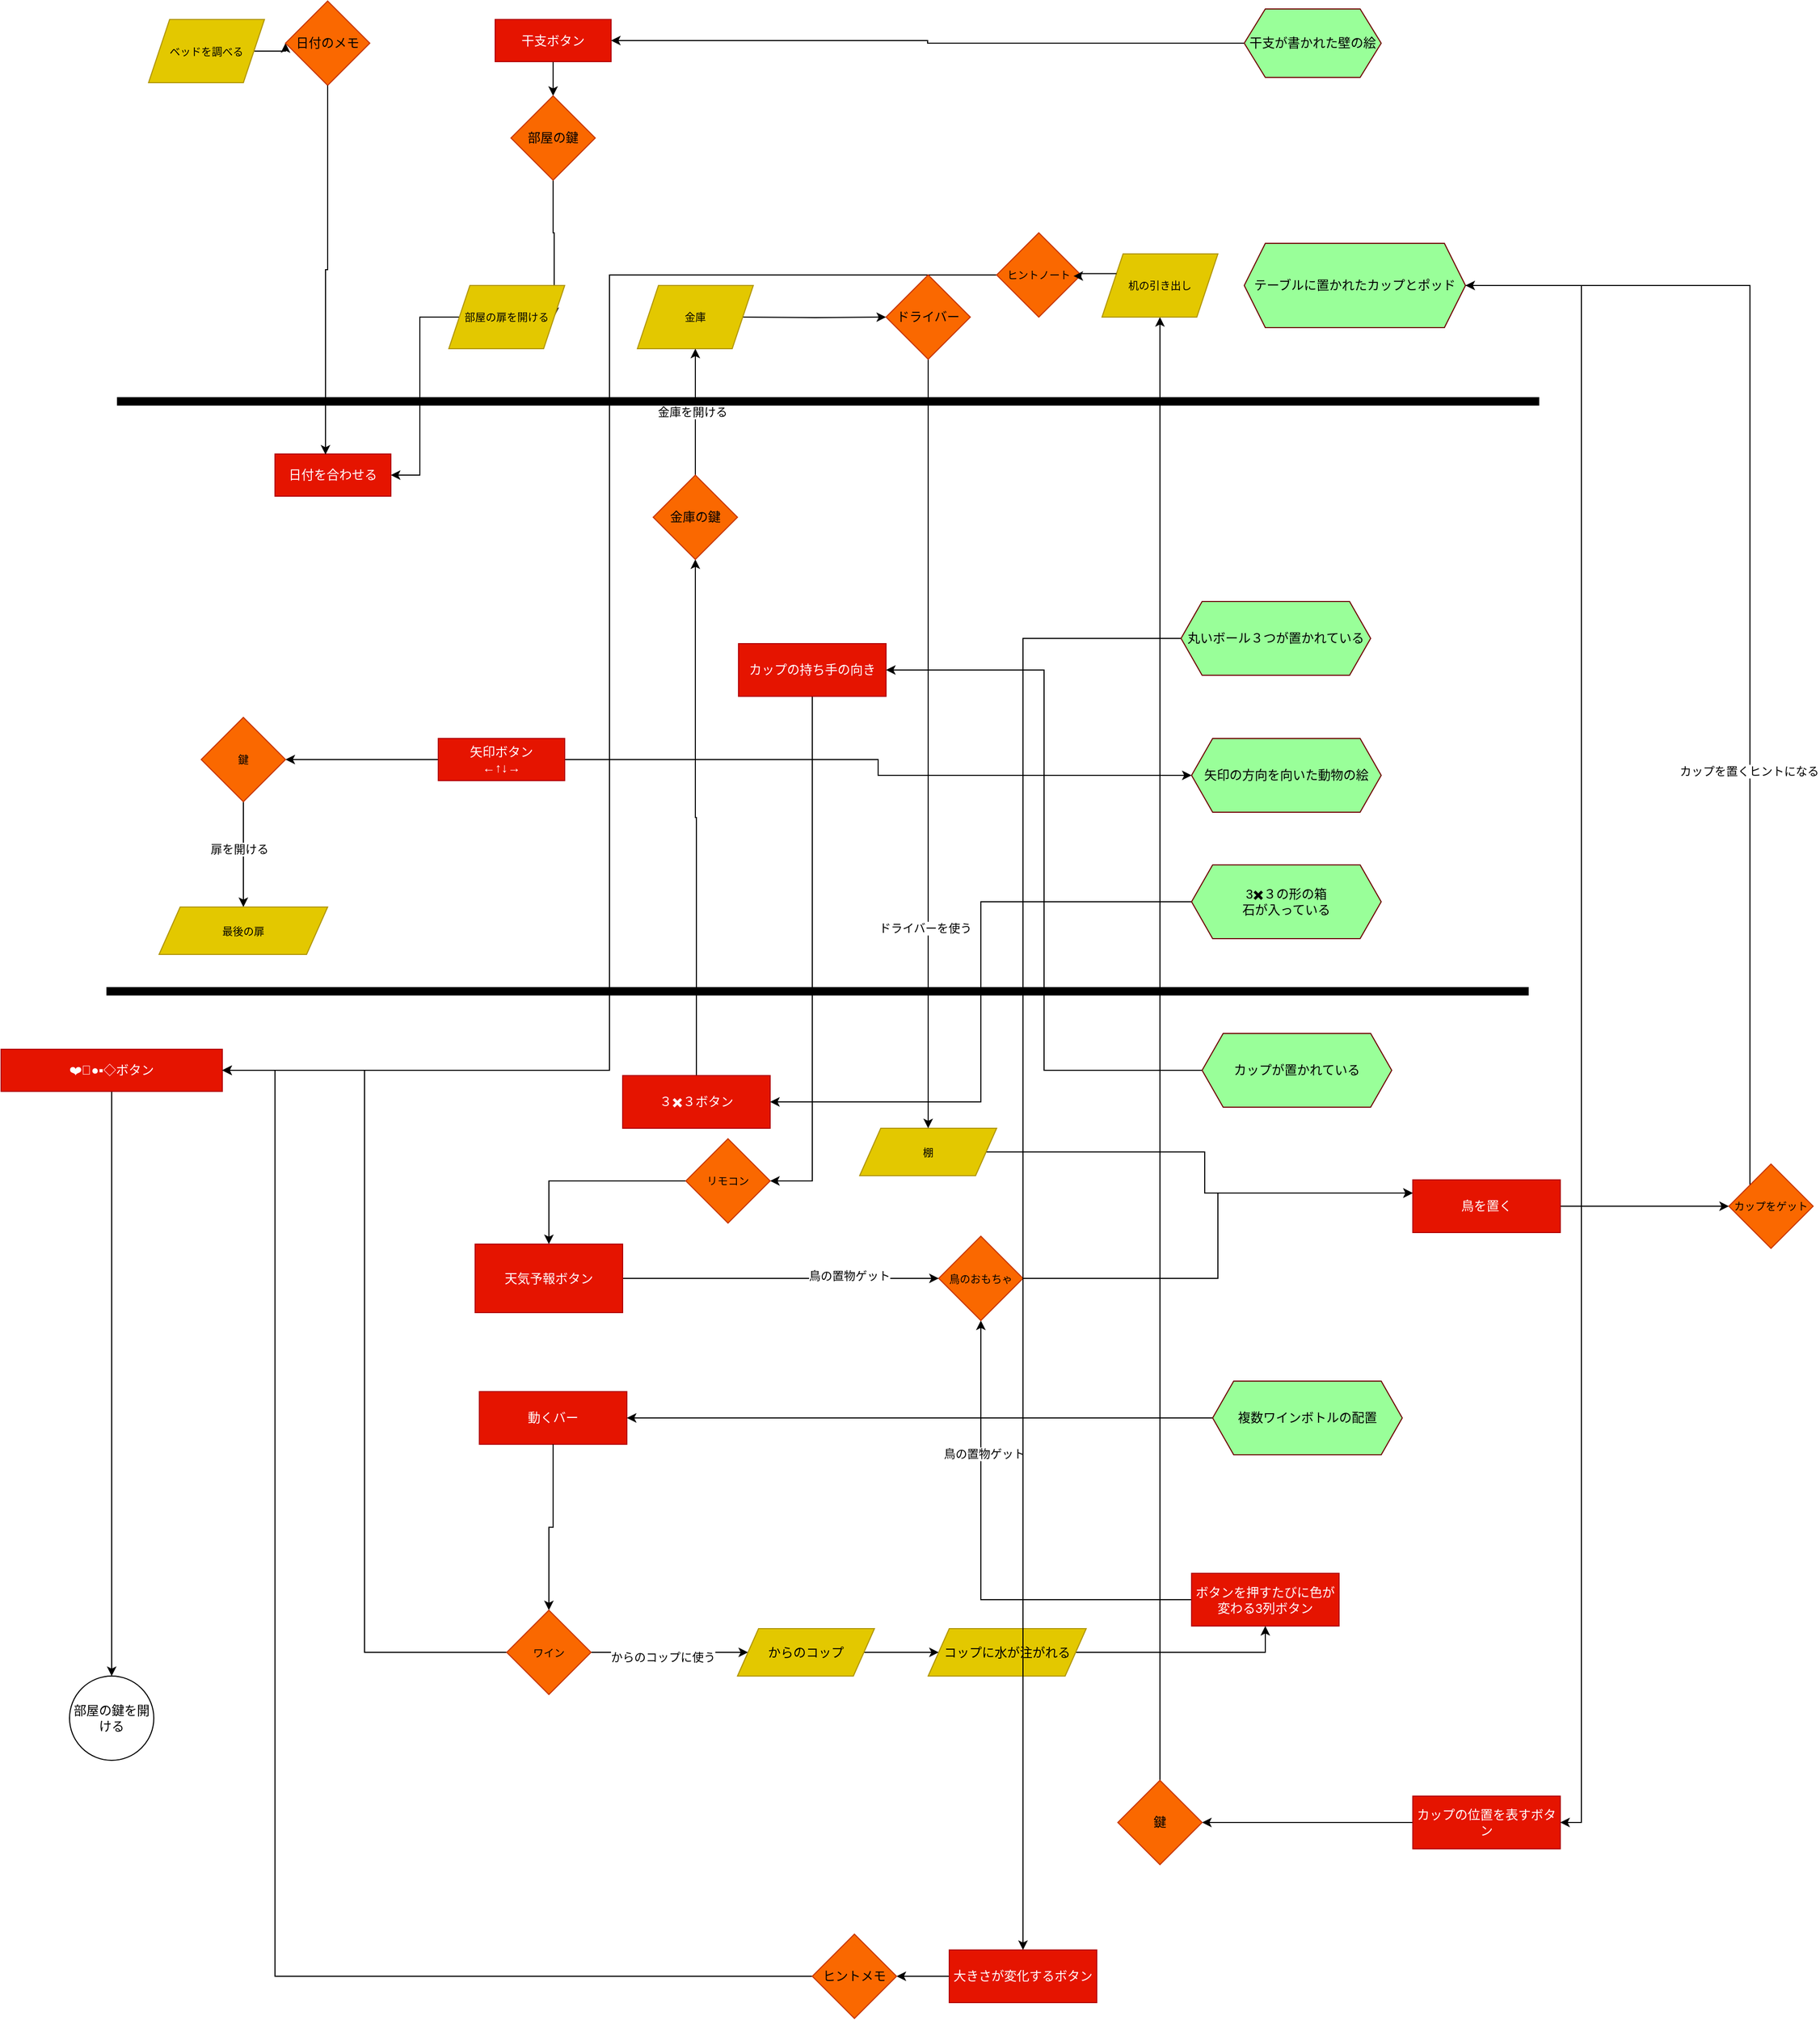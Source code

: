 <mxfile version="27.0.9" pages="2">
  <diagram name="フローチャート" id="RXGRm931TFEpD4JKADuY">
    <mxGraphModel dx="2864" dy="1227" grid="1" gridSize="10" guides="1" tooltips="1" connect="1" arrows="1" fold="1" page="1" pageScale="1" pageWidth="827" pageHeight="1169" math="0" shadow="0">
      <root>
        <mxCell id="0" />
        <mxCell id="1" parent="0" />
        <mxCell id="JhcOgVqaA8dTqpc5jkcz-119" style="edgeStyle=orthogonalEdgeStyle;rounded=0;orthogonalLoop=1;jettySize=auto;html=1;" parent="1" source="JhcOgVqaA8dTqpc5jkcz-3" target="JhcOgVqaA8dTqpc5jkcz-13" edge="1">
          <mxGeometry relative="1" as="geometry" />
        </mxCell>
        <mxCell id="JhcOgVqaA8dTqpc5jkcz-3" value="❤️🔼●▪️◇ボタン" style="rounded=0;whiteSpace=wrap;html=1;fillColor=#e51400;fontColor=#ffffff;strokeColor=#B20000;" parent="1" vertex="1">
          <mxGeometry x="-110" y="995" width="210" height="40" as="geometry" />
        </mxCell>
        <mxCell id="JhcOgVqaA8dTqpc5jkcz-70" style="edgeStyle=orthogonalEdgeStyle;rounded=0;orthogonalLoop=1;jettySize=auto;html=1;" parent="1" source="JhcOgVqaA8dTqpc5jkcz-4" target="JhcOgVqaA8dTqpc5jkcz-69" edge="1">
          <mxGeometry relative="1" as="geometry" />
        </mxCell>
        <mxCell id="JhcOgVqaA8dTqpc5jkcz-100" style="edgeStyle=orthogonalEdgeStyle;rounded=0;orthogonalLoop=1;jettySize=auto;html=1;entryX=0;entryY=0.5;entryDx=0;entryDy=0;" parent="1" source="JhcOgVqaA8dTqpc5jkcz-4" target="JhcOgVqaA8dTqpc5jkcz-98" edge="1">
          <mxGeometry relative="1" as="geometry" />
        </mxCell>
        <mxCell id="JhcOgVqaA8dTqpc5jkcz-4" value="矢印ボタン&lt;div&gt;←↑↓→&lt;/div&gt;" style="rounded=0;whiteSpace=wrap;html=1;fillColor=#e51400;fontColor=#ffffff;strokeColor=#B20000;" parent="1" vertex="1">
          <mxGeometry x="305" y="700" width="120" height="40" as="geometry" />
        </mxCell>
        <mxCell id="JhcOgVqaA8dTqpc5jkcz-121" style="edgeStyle=orthogonalEdgeStyle;rounded=0;orthogonalLoop=1;jettySize=auto;html=1;entryX=0.5;entryY=1;entryDx=0;entryDy=0;" parent="1" source="JhcOgVqaA8dTqpc5jkcz-8" target="JhcOgVqaA8dTqpc5jkcz-104" edge="1">
          <mxGeometry relative="1" as="geometry" />
        </mxCell>
        <mxCell id="JhcOgVqaA8dTqpc5jkcz-8" value="３✖️３ボタン" style="rounded=0;whiteSpace=wrap;html=1;fillColor=#e51400;fontColor=#ffffff;strokeColor=#B20000;" parent="1" vertex="1">
          <mxGeometry x="480" y="1020" width="140" height="50" as="geometry" />
        </mxCell>
        <mxCell id="JhcOgVqaA8dTqpc5jkcz-138" style="edgeStyle=orthogonalEdgeStyle;rounded=0;orthogonalLoop=1;jettySize=auto;html=1;entryX=1;entryY=0.5;entryDx=0;entryDy=0;" parent="1" source="JhcOgVqaA8dTqpc5jkcz-10" target="JhcOgVqaA8dTqpc5jkcz-43" edge="1">
          <mxGeometry relative="1" as="geometry" />
        </mxCell>
        <mxCell id="JhcOgVqaA8dTqpc5jkcz-10" value="カップの位置を表すボタン" style="rounded=0;whiteSpace=wrap;html=1;fillColor=#e51400;fontColor=#ffffff;strokeColor=#B20000;" parent="1" vertex="1">
          <mxGeometry x="1230" y="1704" width="140" height="50" as="geometry" />
        </mxCell>
        <mxCell id="JhcOgVqaA8dTqpc5jkcz-132" style="edgeStyle=orthogonalEdgeStyle;rounded=0;orthogonalLoop=1;jettySize=auto;html=1;" parent="1" source="JhcOgVqaA8dTqpc5jkcz-11" target="JhcOgVqaA8dTqpc5jkcz-51" edge="1">
          <mxGeometry relative="1" as="geometry" />
        </mxCell>
        <mxCell id="JhcOgVqaA8dTqpc5jkcz-141" value="鳥の置物ゲット" style="edgeLabel;html=1;align=center;verticalAlign=middle;resizable=0;points=[];" parent="JhcOgVqaA8dTqpc5jkcz-132" vertex="1" connectable="0">
          <mxGeometry x="0.458" y="-3" relative="1" as="geometry">
            <mxPoint as="offset" />
          </mxGeometry>
        </mxCell>
        <mxCell id="JhcOgVqaA8dTqpc5jkcz-11" value="ボタンを押すたびに色が変わる3列ボタン" style="rounded=0;whiteSpace=wrap;html=1;fillColor=#e51400;fontColor=#ffffff;strokeColor=#B20000;" parent="1" vertex="1">
          <mxGeometry x="1020" y="1492.5" width="140" height="50" as="geometry" />
        </mxCell>
        <mxCell id="JhcOgVqaA8dTqpc5jkcz-12" value="動くバー" style="rounded=0;whiteSpace=wrap;html=1;fillColor=#e51400;fontColor=#ffffff;strokeColor=#B20000;" parent="1" vertex="1">
          <mxGeometry x="344" y="1320" width="140" height="50" as="geometry" />
        </mxCell>
        <mxCell id="JhcOgVqaA8dTqpc5jkcz-13" value="部屋の鍵を開ける" style="ellipse;whiteSpace=wrap;html=1;aspect=fixed;" parent="1" vertex="1">
          <mxGeometry x="-45" y="1590" width="80" height="80" as="geometry" />
        </mxCell>
        <mxCell id="JhcOgVqaA8dTqpc5jkcz-39" style="edgeStyle=orthogonalEdgeStyle;rounded=0;orthogonalLoop=1;jettySize=auto;html=1;" parent="1" source="JhcOgVqaA8dTqpc5jkcz-12" target="JhcOgVqaA8dTqpc5jkcz-59" edge="1">
          <mxGeometry relative="1" as="geometry">
            <mxPoint x="760" y="1312.5" as="targetPoint" />
          </mxGeometry>
        </mxCell>
        <mxCell id="JhcOgVqaA8dTqpc5jkcz-45" style="edgeStyle=orthogonalEdgeStyle;rounded=0;orthogonalLoop=1;jettySize=auto;html=1;" parent="1" source="JhcOgVqaA8dTqpc5jkcz-43" target="JhcOgVqaA8dTqpc5jkcz-44" edge="1">
          <mxGeometry relative="1" as="geometry" />
        </mxCell>
        <mxCell id="JhcOgVqaA8dTqpc5jkcz-43" value="鍵" style="rhombus;whiteSpace=wrap;html=1;fillColor=#fa6800;fontColor=#000000;strokeColor=#C73500;" parent="1" vertex="1">
          <mxGeometry x="950" y="1689" width="80" height="80" as="geometry" />
        </mxCell>
        <mxCell id="JhcOgVqaA8dTqpc5jkcz-44" value="&lt;font color=&quot;#000000&quot;&gt;&lt;span style=&quot;font-size: 10px;&quot;&gt;机の引き出し&lt;/span&gt;&lt;/font&gt;" style="shape=parallelogram;perimeter=parallelogramPerimeter;whiteSpace=wrap;html=1;fixedSize=1;fillColor=#e3c800;fontColor=#000000;strokeColor=#B09500;" parent="1" vertex="1">
          <mxGeometry x="935" y="240" width="110" height="60" as="geometry" />
        </mxCell>
        <mxCell id="JhcOgVqaA8dTqpc5jkcz-140" style="edgeStyle=orthogonalEdgeStyle;rounded=0;orthogonalLoop=1;jettySize=auto;html=1;entryX=1;entryY=0.5;entryDx=0;entryDy=0;" parent="1" source="JhcOgVqaA8dTqpc5jkcz-47" target="JhcOgVqaA8dTqpc5jkcz-3" edge="1">
          <mxGeometry relative="1" as="geometry" />
        </mxCell>
        <mxCell id="JhcOgVqaA8dTqpc5jkcz-47" value="&lt;font style=&quot;font-size: 10px;&quot;&gt;ヒントノート&lt;/font&gt;" style="rhombus;whiteSpace=wrap;html=1;fillColor=#fa6800;fontColor=#000000;strokeColor=#C73500;" parent="1" vertex="1">
          <mxGeometry x="835" y="220" width="80" height="80" as="geometry" />
        </mxCell>
        <mxCell id="Qinczm0bO9-p7GrukP_N-2" style="edgeStyle=orthogonalEdgeStyle;rounded=0;orthogonalLoop=1;jettySize=auto;html=1;entryX=0;entryY=0.25;entryDx=0;entryDy=0;" edge="1" parent="1" source="JhcOgVqaA8dTqpc5jkcz-51" target="Qinczm0bO9-p7GrukP_N-4">
          <mxGeometry relative="1" as="geometry">
            <mxPoint x="1050" y="1145" as="targetPoint" />
          </mxGeometry>
        </mxCell>
        <mxCell id="JhcOgVqaA8dTqpc5jkcz-51" value="&lt;font style=&quot;font-size: 10px;&quot;&gt;鳥のおもちゃ&lt;/font&gt;" style="rhombus;whiteSpace=wrap;html=1;fillColor=#fa6800;fontColor=#000000;strokeColor=#C73500;" parent="1" vertex="1">
          <mxGeometry x="780" y="1172.5" width="80" height="80" as="geometry" />
        </mxCell>
        <mxCell id="JhcOgVqaA8dTqpc5jkcz-54" style="edgeStyle=orthogonalEdgeStyle;rounded=0;orthogonalLoop=1;jettySize=auto;html=1;entryX=1;entryY=0.5;entryDx=0;entryDy=0;" parent="1" source="JhcOgVqaA8dTqpc5jkcz-53" target="JhcOgVqaA8dTqpc5jkcz-55" edge="1">
          <mxGeometry relative="1" as="geometry">
            <mxPoint x="640" y="1200" as="targetPoint" />
          </mxGeometry>
        </mxCell>
        <mxCell id="JhcOgVqaA8dTqpc5jkcz-53" value="カップの持ち手の向き" style="rounded=0;whiteSpace=wrap;html=1;fillColor=#e51400;fontColor=#ffffff;strokeColor=#B20000;" parent="1" vertex="1">
          <mxGeometry x="590" y="610" width="140" height="50" as="geometry" />
        </mxCell>
        <mxCell id="JhcOgVqaA8dTqpc5jkcz-58" style="edgeStyle=orthogonalEdgeStyle;rounded=0;orthogonalLoop=1;jettySize=auto;html=1;entryX=0.5;entryY=0;entryDx=0;entryDy=0;" parent="1" source="JhcOgVqaA8dTqpc5jkcz-55" target="JhcOgVqaA8dTqpc5jkcz-57" edge="1">
          <mxGeometry relative="1" as="geometry" />
        </mxCell>
        <mxCell id="JhcOgVqaA8dTqpc5jkcz-55" value="&lt;span style=&quot;font-size: 10px;&quot;&gt;リモコン&lt;/span&gt;" style="rhombus;whiteSpace=wrap;html=1;fillColor=#fa6800;fontColor=#000000;strokeColor=#C73500;" parent="1" vertex="1">
          <mxGeometry x="540" y="1080" width="80" height="80" as="geometry" />
        </mxCell>
        <mxCell id="JhcOgVqaA8dTqpc5jkcz-73" style="edgeStyle=orthogonalEdgeStyle;rounded=0;orthogonalLoop=1;jettySize=auto;html=1;entryX=0;entryY=0.5;entryDx=0;entryDy=0;" parent="1" source="JhcOgVqaA8dTqpc5jkcz-57" target="JhcOgVqaA8dTqpc5jkcz-51" edge="1">
          <mxGeometry relative="1" as="geometry" />
        </mxCell>
        <mxCell id="JhcOgVqaA8dTqpc5jkcz-142" value="鳥の置物ゲット" style="edgeLabel;html=1;align=center;verticalAlign=middle;resizable=0;points=[];" parent="JhcOgVqaA8dTqpc5jkcz-73" vertex="1" connectable="0">
          <mxGeometry x="0.433" y="3" relative="1" as="geometry">
            <mxPoint as="offset" />
          </mxGeometry>
        </mxCell>
        <mxCell id="JhcOgVqaA8dTqpc5jkcz-57" value="天気予報ボタン" style="rounded=0;whiteSpace=wrap;html=1;fillColor=#e51400;fontColor=#ffffff;strokeColor=#B20000;" parent="1" vertex="1">
          <mxGeometry x="340" y="1180" width="140" height="65" as="geometry" />
        </mxCell>
        <mxCell id="JhcOgVqaA8dTqpc5jkcz-127" style="edgeStyle=orthogonalEdgeStyle;rounded=0;orthogonalLoop=1;jettySize=auto;html=1;" parent="1" source="JhcOgVqaA8dTqpc5jkcz-59" target="JhcOgVqaA8dTqpc5jkcz-126" edge="1">
          <mxGeometry relative="1" as="geometry" />
        </mxCell>
        <mxCell id="JhcOgVqaA8dTqpc5jkcz-128" value="からのコップに使う" style="edgeLabel;html=1;align=center;verticalAlign=middle;resizable=0;points=[];" parent="JhcOgVqaA8dTqpc5jkcz-127" vertex="1" connectable="0">
          <mxGeometry x="-0.097" y="-4" relative="1" as="geometry">
            <mxPoint as="offset" />
          </mxGeometry>
        </mxCell>
        <mxCell id="JhcOgVqaA8dTqpc5jkcz-150" style="edgeStyle=orthogonalEdgeStyle;rounded=0;orthogonalLoop=1;jettySize=auto;html=1;entryX=1;entryY=0.5;entryDx=0;entryDy=0;" parent="1" source="JhcOgVqaA8dTqpc5jkcz-59" target="JhcOgVqaA8dTqpc5jkcz-3" edge="1">
          <mxGeometry relative="1" as="geometry" />
        </mxCell>
        <mxCell id="JhcOgVqaA8dTqpc5jkcz-59" value="&lt;span style=&quot;font-size: 10px;&quot;&gt;ワイン&lt;/span&gt;" style="rhombus;whiteSpace=wrap;html=1;fillColor=#fa6800;fontColor=#000000;strokeColor=#C73500;" parent="1" vertex="1">
          <mxGeometry x="370" y="1527.5" width="80" height="80" as="geometry" />
        </mxCell>
        <mxCell id="JhcOgVqaA8dTqpc5jkcz-92" style="edgeStyle=orthogonalEdgeStyle;rounded=0;orthogonalLoop=1;jettySize=auto;html=1;entryX=0.5;entryY=0;entryDx=0;entryDy=0;" parent="1" source="JhcOgVqaA8dTqpc5jkcz-69" target="JhcOgVqaA8dTqpc5jkcz-91" edge="1">
          <mxGeometry relative="1" as="geometry" />
        </mxCell>
        <mxCell id="JhcOgVqaA8dTqpc5jkcz-109" value="扉を開ける" style="edgeLabel;html=1;align=center;verticalAlign=middle;resizable=0;points=[];" parent="JhcOgVqaA8dTqpc5jkcz-92" vertex="1" connectable="0">
          <mxGeometry x="-0.114" y="-4" relative="1" as="geometry">
            <mxPoint as="offset" />
          </mxGeometry>
        </mxCell>
        <mxCell id="JhcOgVqaA8dTqpc5jkcz-69" value="&lt;span style=&quot;font-size: 10px;&quot;&gt;鍵&lt;/span&gt;" style="rhombus;whiteSpace=wrap;html=1;fillColor=#fa6800;fontColor=#000000;strokeColor=#C73500;" parent="1" vertex="1">
          <mxGeometry x="80" y="680" width="80" height="80" as="geometry" />
        </mxCell>
        <mxCell id="JhcOgVqaA8dTqpc5jkcz-82" style="edgeStyle=orthogonalEdgeStyle;rounded=0;orthogonalLoop=1;jettySize=auto;html=1;entryX=0.5;entryY=0;entryDx=0;entryDy=0;" parent="1" source="JhcOgVqaA8dTqpc5jkcz-75" target="JhcOgVqaA8dTqpc5jkcz-81" edge="1">
          <mxGeometry relative="1" as="geometry" />
        </mxCell>
        <mxCell id="JhcOgVqaA8dTqpc5jkcz-75" value="干支ボタン" style="rounded=0;whiteSpace=wrap;html=1;fillColor=#e51400;fontColor=#ffffff;strokeColor=#B20000;" parent="1" vertex="1">
          <mxGeometry x="359" y="17.5" width="110" height="40" as="geometry" />
        </mxCell>
        <mxCell id="JhcOgVqaA8dTqpc5jkcz-79" style="edgeStyle=orthogonalEdgeStyle;rounded=0;orthogonalLoop=1;jettySize=auto;html=1;entryX=1;entryY=0.5;entryDx=0;entryDy=0;" parent="1" source="JhcOgVqaA8dTqpc5jkcz-77" target="JhcOgVqaA8dTqpc5jkcz-75" edge="1">
          <mxGeometry relative="1" as="geometry" />
        </mxCell>
        <mxCell id="JhcOgVqaA8dTqpc5jkcz-77" value="&lt;font color=&quot;#000000&quot;&gt;干支が書かれた壁の絵&lt;/font&gt;" style="shape=hexagon;perimeter=hexagonPerimeter2;whiteSpace=wrap;html=1;fixedSize=1;fillColor=#99FF99;fontColor=#ffffff;strokeColor=#6F0000;" parent="1" vertex="1">
          <mxGeometry x="1070" y="7.5" width="130" height="65" as="geometry" />
        </mxCell>
        <mxCell id="JhcOgVqaA8dTqpc5jkcz-84" style="edgeStyle=orthogonalEdgeStyle;rounded=0;orthogonalLoop=1;jettySize=auto;html=1;entryX=1;entryY=0.5;entryDx=0;entryDy=0;" parent="1" source="JhcOgVqaA8dTqpc5jkcz-81" target="JhcOgVqaA8dTqpc5jkcz-83" edge="1">
          <mxGeometry relative="1" as="geometry" />
        </mxCell>
        <mxCell id="JhcOgVqaA8dTqpc5jkcz-81" value="部屋の鍵" style="rhombus;whiteSpace=wrap;html=1;fillColor=#fa6800;fontColor=#000000;strokeColor=#C73500;" parent="1" vertex="1">
          <mxGeometry x="374" y="90" width="80" height="80" as="geometry" />
        </mxCell>
        <mxCell id="JhcOgVqaA8dTqpc5jkcz-86" style="edgeStyle=orthogonalEdgeStyle;rounded=0;orthogonalLoop=1;jettySize=auto;html=1;entryX=1;entryY=0.5;entryDx=0;entryDy=0;" parent="1" source="JhcOgVqaA8dTqpc5jkcz-83" target="JhcOgVqaA8dTqpc5jkcz-85" edge="1">
          <mxGeometry relative="1" as="geometry" />
        </mxCell>
        <mxCell id="JhcOgVqaA8dTqpc5jkcz-83" value="&lt;font color=&quot;#000000&quot;&gt;&lt;span style=&quot;font-size: 10px;&quot;&gt;部屋の扉を開ける&lt;/span&gt;&lt;/font&gt;" style="shape=parallelogram;perimeter=parallelogramPerimeter;whiteSpace=wrap;html=1;fixedSize=1;fillColor=#e3c800;fontColor=#000000;strokeColor=#B09500;" parent="1" vertex="1">
          <mxGeometry x="315" y="270" width="110" height="60" as="geometry" />
        </mxCell>
        <mxCell id="JhcOgVqaA8dTqpc5jkcz-85" value="日付を合わせる" style="rounded=0;whiteSpace=wrap;html=1;fillColor=#e51400;fontColor=#ffffff;strokeColor=#B20000;" parent="1" vertex="1">
          <mxGeometry x="150" y="430" width="110" height="40" as="geometry" />
        </mxCell>
        <mxCell id="JhcOgVqaA8dTqpc5jkcz-89" style="edgeStyle=orthogonalEdgeStyle;rounded=0;orthogonalLoop=1;jettySize=auto;html=1;entryX=0;entryY=0.5;entryDx=0;entryDy=0;" parent="1" source="JhcOgVqaA8dTqpc5jkcz-87" target="JhcOgVqaA8dTqpc5jkcz-88" edge="1">
          <mxGeometry relative="1" as="geometry" />
        </mxCell>
        <mxCell id="JhcOgVqaA8dTqpc5jkcz-87" value="&lt;font color=&quot;#000000&quot;&gt;&lt;span style=&quot;font-size: 10px;&quot;&gt;ベッドを調べる&lt;/span&gt;&lt;/font&gt;" style="shape=parallelogram;perimeter=parallelogramPerimeter;whiteSpace=wrap;html=1;fixedSize=1;fillColor=#e3c800;fontColor=#000000;strokeColor=#B09500;" parent="1" vertex="1">
          <mxGeometry x="30" y="17.5" width="110" height="60" as="geometry" />
        </mxCell>
        <mxCell id="JhcOgVqaA8dTqpc5jkcz-88" value="日付のメモ" style="rhombus;whiteSpace=wrap;html=1;fillColor=#fa6800;fontColor=#000000;strokeColor=#C73500;" parent="1" vertex="1">
          <mxGeometry x="160" width="80" height="80" as="geometry" />
        </mxCell>
        <mxCell id="JhcOgVqaA8dTqpc5jkcz-90" style="edgeStyle=orthogonalEdgeStyle;rounded=0;orthogonalLoop=1;jettySize=auto;html=1;entryX=0.436;entryY=0.013;entryDx=0;entryDy=0;entryPerimeter=0;" parent="1" source="JhcOgVqaA8dTqpc5jkcz-88" target="JhcOgVqaA8dTqpc5jkcz-85" edge="1">
          <mxGeometry relative="1" as="geometry" />
        </mxCell>
        <mxCell id="JhcOgVqaA8dTqpc5jkcz-91" value="&lt;div style=&quot;line-height: 80%;&quot;&gt;&lt;font size=&quot;1&quot;&gt;最後の扉&lt;/font&gt;&lt;/div&gt;" style="shape=parallelogram;perimeter=parallelogramPerimeter;whiteSpace=wrap;html=1;fixedSize=1;fillColor=#e3c800;fontColor=#000000;strokeColor=#B09500;" parent="1" vertex="1">
          <mxGeometry x="40" y="860" width="160" height="45" as="geometry" />
        </mxCell>
        <mxCell id="JhcOgVqaA8dTqpc5jkcz-98" value="&lt;font color=&quot;#000000&quot;&gt;矢印の方向を向いた動物の絵&lt;/font&gt;" style="shape=hexagon;perimeter=hexagonPerimeter2;whiteSpace=wrap;html=1;fixedSize=1;fillColor=#99FF99;fontColor=#ffffff;strokeColor=#6F0000;" parent="1" vertex="1">
          <mxGeometry x="1020" y="700" width="180" height="70" as="geometry" />
        </mxCell>
        <mxCell id="JhcOgVqaA8dTqpc5jkcz-101" value="" style="endArrow=none;html=1;rounded=0;strokeWidth=8;" parent="1" edge="1">
          <mxGeometry width="50" height="50" relative="1" as="geometry">
            <mxPoint y="380" as="sourcePoint" />
            <mxPoint x="1350" y="380" as="targetPoint" />
          </mxGeometry>
        </mxCell>
        <mxCell id="JhcOgVqaA8dTqpc5jkcz-102" value="" style="endArrow=none;html=1;rounded=0;strokeWidth=8;" parent="1" edge="1">
          <mxGeometry width="50" height="50" relative="1" as="geometry">
            <mxPoint x="-10" y="940" as="sourcePoint" />
            <mxPoint x="1340" y="940" as="targetPoint" />
          </mxGeometry>
        </mxCell>
        <mxCell id="JhcOgVqaA8dTqpc5jkcz-113" style="edgeStyle=orthogonalEdgeStyle;rounded=0;orthogonalLoop=1;jettySize=auto;html=1;" parent="1" target="JhcOgVqaA8dTqpc5jkcz-114" edge="1">
          <mxGeometry relative="1" as="geometry">
            <mxPoint x="750" y="270" as="targetPoint" />
            <mxPoint x="594" y="300" as="sourcePoint" />
          </mxGeometry>
        </mxCell>
        <mxCell id="JhcOgVqaA8dTqpc5jkcz-103" value="&lt;font color=&quot;#000000&quot;&gt;&lt;span style=&quot;font-size: 10px;&quot;&gt;金庫&lt;/span&gt;&lt;/font&gt;" style="shape=parallelogram;perimeter=parallelogramPerimeter;whiteSpace=wrap;html=1;fixedSize=1;fillColor=#e3c800;fontColor=#000000;strokeColor=#B09500;" parent="1" vertex="1">
          <mxGeometry x="494" y="270" width="110" height="60" as="geometry" />
        </mxCell>
        <mxCell id="JhcOgVqaA8dTqpc5jkcz-105" style="edgeStyle=orthogonalEdgeStyle;rounded=0;orthogonalLoop=1;jettySize=auto;html=1;" parent="1" source="JhcOgVqaA8dTqpc5jkcz-104" target="JhcOgVqaA8dTqpc5jkcz-103" edge="1">
          <mxGeometry relative="1" as="geometry" />
        </mxCell>
        <mxCell id="JhcOgVqaA8dTqpc5jkcz-108" value="金庫を開ける" style="edgeLabel;html=1;align=center;verticalAlign=middle;resizable=0;points=[];" parent="JhcOgVqaA8dTqpc5jkcz-105" vertex="1" connectable="0">
          <mxGeometry x="0.011" y="3" relative="1" as="geometry">
            <mxPoint as="offset" />
          </mxGeometry>
        </mxCell>
        <mxCell id="JhcOgVqaA8dTqpc5jkcz-104" value="金庫の鍵" style="rhombus;whiteSpace=wrap;html=1;fillColor=#fa6800;fontColor=#000000;strokeColor=#C73500;" parent="1" vertex="1">
          <mxGeometry x="509" y="450" width="80" height="80" as="geometry" />
        </mxCell>
        <mxCell id="Qinczm0bO9-p7GrukP_N-3" style="edgeStyle=orthogonalEdgeStyle;rounded=0;orthogonalLoop=1;jettySize=auto;html=1;entryX=0;entryY=0.25;entryDx=0;entryDy=0;" edge="1" parent="1" source="JhcOgVqaA8dTqpc5jkcz-110" target="Qinczm0bO9-p7GrukP_N-4">
          <mxGeometry relative="1" as="geometry">
            <mxPoint x="1050" y="1145" as="targetPoint" />
          </mxGeometry>
        </mxCell>
        <mxCell id="JhcOgVqaA8dTqpc5jkcz-110" value="&lt;div style=&quot;line-height: 80%;&quot;&gt;&lt;font size=&quot;1&quot;&gt;棚&lt;/font&gt;&lt;/div&gt;" style="shape=parallelogram;perimeter=parallelogramPerimeter;whiteSpace=wrap;html=1;fixedSize=1;fillColor=#e3c800;fontColor=#000000;strokeColor=#B09500;" parent="1" vertex="1">
          <mxGeometry x="705" y="1070" width="130" height="45" as="geometry" />
        </mxCell>
        <mxCell id="JhcOgVqaA8dTqpc5jkcz-112" style="edgeStyle=orthogonalEdgeStyle;rounded=0;orthogonalLoop=1;jettySize=auto;html=1;entryX=1;entryY=0.5;entryDx=0;entryDy=0;" parent="1" source="JhcOgVqaA8dTqpc5jkcz-111" target="JhcOgVqaA8dTqpc5jkcz-8" edge="1">
          <mxGeometry relative="1" as="geometry" />
        </mxCell>
        <mxCell id="JhcOgVqaA8dTqpc5jkcz-111" value="&lt;font color=&quot;#000000&quot;&gt;3✖️３の形の箱&lt;/font&gt;&lt;div&gt;&lt;font color=&quot;#000000&quot;&gt;石が入っている&lt;/font&gt;&lt;/div&gt;" style="shape=hexagon;perimeter=hexagonPerimeter2;whiteSpace=wrap;html=1;fixedSize=1;fillColor=#99FF99;fontColor=#ffffff;strokeColor=#6F0000;" parent="1" vertex="1">
          <mxGeometry x="1020" y="820" width="180" height="70" as="geometry" />
        </mxCell>
        <mxCell id="JhcOgVqaA8dTqpc5jkcz-122" style="edgeStyle=orthogonalEdgeStyle;rounded=0;orthogonalLoop=1;jettySize=auto;html=1;entryX=0.5;entryY=0;entryDx=0;entryDy=0;" parent="1" source="JhcOgVqaA8dTqpc5jkcz-114" target="JhcOgVqaA8dTqpc5jkcz-110" edge="1">
          <mxGeometry relative="1" as="geometry" />
        </mxCell>
        <mxCell id="JhcOgVqaA8dTqpc5jkcz-144" value="ドライバーを使う" style="edgeLabel;html=1;align=center;verticalAlign=middle;resizable=0;points=[];" parent="JhcOgVqaA8dTqpc5jkcz-122" vertex="1" connectable="0">
          <mxGeometry x="0.478" y="-3" relative="1" as="geometry">
            <mxPoint as="offset" />
          </mxGeometry>
        </mxCell>
        <mxCell id="JhcOgVqaA8dTqpc5jkcz-114" value="ドライバー" style="rhombus;whiteSpace=wrap;html=1;fillColor=#fa6800;fontColor=#000000;strokeColor=#C73500;" parent="1" vertex="1">
          <mxGeometry x="730" y="260" width="80" height="80" as="geometry" />
        </mxCell>
        <mxCell id="JhcOgVqaA8dTqpc5jkcz-125" style="edgeStyle=orthogonalEdgeStyle;rounded=0;orthogonalLoop=1;jettySize=auto;html=1;entryX=1;entryY=0.5;entryDx=0;entryDy=0;" parent="1" source="JhcOgVqaA8dTqpc5jkcz-124" target="JhcOgVqaA8dTqpc5jkcz-12" edge="1">
          <mxGeometry relative="1" as="geometry" />
        </mxCell>
        <mxCell id="JhcOgVqaA8dTqpc5jkcz-124" value="&lt;font color=&quot;#000000&quot;&gt;複数ワインボトルの配置&lt;/font&gt;" style="shape=hexagon;perimeter=hexagonPerimeter2;whiteSpace=wrap;html=1;fixedSize=1;fillColor=#99FF99;fontColor=#ffffff;strokeColor=#6F0000;" parent="1" vertex="1">
          <mxGeometry x="1040" y="1310" width="180" height="70" as="geometry" />
        </mxCell>
        <mxCell id="JhcOgVqaA8dTqpc5jkcz-130" style="edgeStyle=orthogonalEdgeStyle;rounded=0;orthogonalLoop=1;jettySize=auto;html=1;entryX=0;entryY=0.5;entryDx=0;entryDy=0;" parent="1" source="JhcOgVqaA8dTqpc5jkcz-126" target="JhcOgVqaA8dTqpc5jkcz-129" edge="1">
          <mxGeometry relative="1" as="geometry" />
        </mxCell>
        <mxCell id="JhcOgVqaA8dTqpc5jkcz-126" value="&lt;div style=&quot;line-height: 80%;&quot;&gt;からのコップ&lt;/div&gt;" style="shape=parallelogram;perimeter=parallelogramPerimeter;whiteSpace=wrap;html=1;fixedSize=1;fillColor=#e3c800;fontColor=#000000;strokeColor=#B09500;" parent="1" vertex="1">
          <mxGeometry x="589" y="1545" width="130" height="45" as="geometry" />
        </mxCell>
        <mxCell id="JhcOgVqaA8dTqpc5jkcz-131" style="edgeStyle=orthogonalEdgeStyle;rounded=0;orthogonalLoop=1;jettySize=auto;html=1;" parent="1" source="JhcOgVqaA8dTqpc5jkcz-129" target="JhcOgVqaA8dTqpc5jkcz-11" edge="1">
          <mxGeometry relative="1" as="geometry" />
        </mxCell>
        <mxCell id="JhcOgVqaA8dTqpc5jkcz-129" value="コップに水が注がれる" style="shape=parallelogram;perimeter=parallelogramPerimeter;whiteSpace=wrap;html=1;fixedSize=1;fillColor=#e3c800;fontColor=#000000;strokeColor=#B09500;" parent="1" vertex="1">
          <mxGeometry x="770" y="1545" width="150" height="45" as="geometry" />
        </mxCell>
        <mxCell id="JhcOgVqaA8dTqpc5jkcz-136" style="edgeStyle=orthogonalEdgeStyle;rounded=0;orthogonalLoop=1;jettySize=auto;html=1;exitX=1;exitY=0.5;exitDx=0;exitDy=0;entryX=1;entryY=0.5;entryDx=0;entryDy=0;" parent="1" source="JhcOgVqaA8dTqpc5jkcz-134" target="JhcOgVqaA8dTqpc5jkcz-10" edge="1">
          <mxGeometry relative="1" as="geometry" />
        </mxCell>
        <mxCell id="JhcOgVqaA8dTqpc5jkcz-134" value="&lt;font color=&quot;#000000&quot;&gt;テーブルに置かれたカップとポッド&lt;/font&gt;" style="shape=hexagon;perimeter=hexagonPerimeter2;whiteSpace=wrap;html=1;fixedSize=1;fillColor=#99FF99;fontColor=#ffffff;strokeColor=#6F0000;" parent="1" vertex="1">
          <mxGeometry x="1070" y="230" width="210" height="80" as="geometry" />
        </mxCell>
        <mxCell id="JhcOgVqaA8dTqpc5jkcz-139" style="edgeStyle=orthogonalEdgeStyle;rounded=0;orthogonalLoop=1;jettySize=auto;html=1;exitX=0;exitY=0.25;exitDx=0;exitDy=0;entryX=0.912;entryY=0.513;entryDx=0;entryDy=0;entryPerimeter=0;" parent="1" source="JhcOgVqaA8dTqpc5jkcz-44" target="JhcOgVqaA8dTqpc5jkcz-47" edge="1">
          <mxGeometry relative="1" as="geometry" />
        </mxCell>
        <mxCell id="JhcOgVqaA8dTqpc5jkcz-146" style="edgeStyle=orthogonalEdgeStyle;rounded=0;orthogonalLoop=1;jettySize=auto;html=1;" parent="1" source="JhcOgVqaA8dTqpc5jkcz-143" target="JhcOgVqaA8dTqpc5jkcz-145" edge="1">
          <mxGeometry relative="1" as="geometry" />
        </mxCell>
        <mxCell id="JhcOgVqaA8dTqpc5jkcz-143" value="&lt;font color=&quot;#000000&quot;&gt;丸いボール３つが置かれている&lt;/font&gt;" style="shape=hexagon;perimeter=hexagonPerimeter2;whiteSpace=wrap;html=1;fixedSize=1;fillColor=#99FF99;fontColor=#ffffff;strokeColor=#6F0000;" parent="1" vertex="1">
          <mxGeometry x="1010" y="570" width="180" height="70" as="geometry" />
        </mxCell>
        <mxCell id="JhcOgVqaA8dTqpc5jkcz-148" style="edgeStyle=orthogonalEdgeStyle;rounded=0;orthogonalLoop=1;jettySize=auto;html=1;entryX=1;entryY=0.5;entryDx=0;entryDy=0;" parent="1" source="JhcOgVqaA8dTqpc5jkcz-145" target="JhcOgVqaA8dTqpc5jkcz-147" edge="1">
          <mxGeometry relative="1" as="geometry" />
        </mxCell>
        <mxCell id="JhcOgVqaA8dTqpc5jkcz-145" value="大きさが変化するボタン" style="rounded=0;whiteSpace=wrap;html=1;fillColor=#e51400;fontColor=#ffffff;strokeColor=#B20000;" parent="1" vertex="1">
          <mxGeometry x="790" y="1850" width="140" height="50" as="geometry" />
        </mxCell>
        <mxCell id="JhcOgVqaA8dTqpc5jkcz-151" style="edgeStyle=orthogonalEdgeStyle;rounded=0;orthogonalLoop=1;jettySize=auto;html=1;entryX=1;entryY=0.5;entryDx=0;entryDy=0;" parent="1" source="JhcOgVqaA8dTqpc5jkcz-147" target="JhcOgVqaA8dTqpc5jkcz-3" edge="1">
          <mxGeometry relative="1" as="geometry">
            <Array as="points">
              <mxPoint x="150" y="1875" />
              <mxPoint x="150" y="1015" />
            </Array>
          </mxGeometry>
        </mxCell>
        <mxCell id="JhcOgVqaA8dTqpc5jkcz-147" value="ヒントメモ" style="rhombus;whiteSpace=wrap;html=1;fillColor=#fa6800;fontColor=#000000;strokeColor=#C73500;" parent="1" vertex="1">
          <mxGeometry x="660" y="1835" width="80" height="80" as="geometry" />
        </mxCell>
        <mxCell id="Qinczm0bO9-p7GrukP_N-5" style="edgeStyle=orthogonalEdgeStyle;rounded=0;orthogonalLoop=1;jettySize=auto;html=1;entryX=0;entryY=0.5;entryDx=0;entryDy=0;" edge="1" parent="1" source="Qinczm0bO9-p7GrukP_N-4" target="Qinczm0bO9-p7GrukP_N-6">
          <mxGeometry relative="1" as="geometry">
            <mxPoint x="1480" y="1144" as="targetPoint" />
            <Array as="points">
              <mxPoint x="1500" y="1144" />
            </Array>
          </mxGeometry>
        </mxCell>
        <mxCell id="Qinczm0bO9-p7GrukP_N-4" value="鳥を置く" style="rounded=0;whiteSpace=wrap;html=1;fillColor=#e51400;fontColor=#ffffff;strokeColor=#B20000;" vertex="1" parent="1">
          <mxGeometry x="1230" y="1119" width="140" height="50" as="geometry" />
        </mxCell>
        <mxCell id="Qinczm0bO9-p7GrukP_N-8" style="edgeStyle=orthogonalEdgeStyle;rounded=0;orthogonalLoop=1;jettySize=auto;html=1;entryX=1;entryY=0.5;entryDx=0;entryDy=0;" edge="1" parent="1" source="Qinczm0bO9-p7GrukP_N-6" target="JhcOgVqaA8dTqpc5jkcz-134">
          <mxGeometry relative="1" as="geometry">
            <Array as="points">
              <mxPoint x="1550" y="270" />
            </Array>
          </mxGeometry>
        </mxCell>
        <mxCell id="Qinczm0bO9-p7GrukP_N-9" value="カップを置くヒントになる" style="edgeLabel;html=1;align=center;verticalAlign=middle;resizable=0;points=[];" vertex="1" connectable="0" parent="Qinczm0bO9-p7GrukP_N-8">
          <mxGeometry x="-0.3" y="1" relative="1" as="geometry">
            <mxPoint as="offset" />
          </mxGeometry>
        </mxCell>
        <mxCell id="Qinczm0bO9-p7GrukP_N-6" value="&lt;span style=&quot;font-size: 10px;&quot;&gt;カップをゲット&lt;/span&gt;" style="rhombus;whiteSpace=wrap;html=1;fillColor=#fa6800;fontColor=#000000;strokeColor=#C73500;" vertex="1" parent="1">
          <mxGeometry x="1530" y="1104" width="80" height="80" as="geometry" />
        </mxCell>
        <mxCell id="twJgUBgMmuH6dkB28CUn-2" style="edgeStyle=orthogonalEdgeStyle;rounded=0;orthogonalLoop=1;jettySize=auto;html=1;entryX=1;entryY=0.5;entryDx=0;entryDy=0;" edge="1" parent="1" source="twJgUBgMmuH6dkB28CUn-1" target="JhcOgVqaA8dTqpc5jkcz-53">
          <mxGeometry relative="1" as="geometry" />
        </mxCell>
        <mxCell id="twJgUBgMmuH6dkB28CUn-1" value="&lt;font color=&quot;#000000&quot;&gt;カップが置かれている&lt;/font&gt;" style="shape=hexagon;perimeter=hexagonPerimeter2;whiteSpace=wrap;html=1;fixedSize=1;fillColor=#99FF99;fontColor=#ffffff;strokeColor=#6F0000;" vertex="1" parent="1">
          <mxGeometry x="1030" y="980" width="180" height="70" as="geometry" />
        </mxCell>
      </root>
    </mxGraphModel>
  </diagram>
  <diagram id="f2DRBkvHK64_CMHAZ9Qb" name="部屋と家具">
    <mxGraphModel dx="2253" dy="2028" grid="1" gridSize="10" guides="1" tooltips="1" connect="1" arrows="1" fold="1" page="1" pageScale="1" pageWidth="827" pageHeight="1169" math="0" shadow="0">
      <root>
        <mxCell id="0" />
        <mxCell id="1" parent="0" />
        <mxCell id="3L3UaYXtJIn203CXCyGd-1" value="" style="whiteSpace=wrap;html=1;aspect=fixed;" parent="1" vertex="1">
          <mxGeometry x="40" y="160" width="280" height="280" as="geometry" />
        </mxCell>
        <mxCell id="3L3UaYXtJIn203CXCyGd-2" value="" style="rounded=0;whiteSpace=wrap;html=1;" parent="1" vertex="1">
          <mxGeometry x="320" y="-240" width="120" height="800" as="geometry" />
        </mxCell>
        <mxCell id="3L3UaYXtJIn203CXCyGd-4" value="" style="rounded=0;whiteSpace=wrap;html=1;" parent="1" vertex="1">
          <mxGeometry x="320" y="-560" width="680" height="320" as="geometry" />
        </mxCell>
        <mxCell id="EDUZQcDFJQUXIhMOsD3m-14" style="edgeStyle=orthogonalEdgeStyle;rounded=0;orthogonalLoop=1;jettySize=auto;html=1;exitX=0.5;exitY=0;exitDx=0;exitDy=0;entryX=0.5;entryY=1;entryDx=0;entryDy=0;" edge="1" parent="1" source="WmYu_v-N7IRhr-jt6_tq-1" target="EDUZQcDFJQUXIhMOsD3m-13">
          <mxGeometry relative="1" as="geometry" />
        </mxCell>
        <mxCell id="WmYu_v-N7IRhr-jt6_tq-1" value="ベッド" style="rounded=0;whiteSpace=wrap;html=1;fillColor=#0050ef;fontColor=#ffffff;strokeColor=#001DBC;" vertex="1" parent="1">
          <mxGeometry x="40" y="160" width="120" height="200" as="geometry" />
        </mxCell>
        <mxCell id="U4G6odVEr-rB6wY9-khj-7" value="" style="edgeStyle=orthogonalEdgeStyle;rounded=0;orthogonalLoop=1;jettySize=auto;html=1;" edge="1" parent="1" source="WmYu_v-N7IRhr-jt6_tq-2" target="U4G6odVEr-rB6wY9-khj-6">
          <mxGeometry relative="1" as="geometry" />
        </mxCell>
        <mxCell id="WmYu_v-N7IRhr-jt6_tq-2" value="机" style="ellipse;whiteSpace=wrap;html=1;aspect=fixed;fillColor=#60a917;fontColor=#ffffff;strokeColor=#2D7600;" vertex="1" parent="1">
          <mxGeometry x="70" y="370" width="60" height="60" as="geometry" />
        </mxCell>
        <mxCell id="WmYu_v-N7IRhr-jt6_tq-3" value="ドア" style="rounded=0;whiteSpace=wrap;html=1;fillColor=#d80073;fontColor=#ffffff;strokeColor=#A50040;" vertex="1" parent="1">
          <mxGeometry x="310" y="290" width="20" height="140" as="geometry" />
        </mxCell>
        <mxCell id="U4G6odVEr-rB6wY9-khj-3" value="" style="edgeStyle=orthogonalEdgeStyle;rounded=0;orthogonalLoop=1;jettySize=auto;html=1;" edge="1" parent="1" source="WmYu_v-N7IRhr-jt6_tq-4" target="U4G6odVEr-rB6wY9-khj-2">
          <mxGeometry relative="1" as="geometry" />
        </mxCell>
        <mxCell id="WmYu_v-N7IRhr-jt6_tq-4" value="絵" style="rounded=0;whiteSpace=wrap;html=1;fillColor=#6a00ff;fontColor=#ffffff;strokeColor=#3700CC;rotation=90;fontStyle=1" vertex="1" parent="1">
          <mxGeometry x="210" y="370" width="20" height="140" as="geometry" />
        </mxCell>
        <mxCell id="M0Mybva_M-Y5CQamCzX1-2" value="" style="edgeStyle=orthogonalEdgeStyle;rounded=0;orthogonalLoop=1;jettySize=auto;html=1;" edge="1" parent="1" source="EDUZQcDFJQUXIhMOsD3m-1" target="M0Mybva_M-Y5CQamCzX1-1">
          <mxGeometry relative="1" as="geometry" />
        </mxCell>
        <mxCell id="EDUZQcDFJQUXIhMOsD3m-1" value="引き出し" style="rounded=0;whiteSpace=wrap;html=1;fillColor=#60a917;fontColor=#ffffff;strokeColor=#2D7600;" vertex="1" parent="1">
          <mxGeometry x="170" y="170" width="70" height="60" as="geometry" />
        </mxCell>
        <mxCell id="qBNEiTYim_y8xr-pEqVV-2" value="" style="edgeStyle=orthogonalEdgeStyle;rounded=0;orthogonalLoop=1;jettySize=auto;html=1;" edge="1" parent="1" source="EDUZQcDFJQUXIhMOsD3m-2" target="qBNEiTYim_y8xr-pEqVV-1">
          <mxGeometry relative="1" as="geometry" />
        </mxCell>
        <mxCell id="EDUZQcDFJQUXIhMOsD3m-2" value="棚" style="rounded=0;whiteSpace=wrap;html=1;fillColor=#60a917;fontColor=#ffffff;strokeColor=#2D7600;" vertex="1" parent="1">
          <mxGeometry x="330" y="490" width="92" height="60" as="geometry" />
        </mxCell>
        <mxCell id="3cH-8lGUJdX-nHX-psue-2" value="" style="edgeStyle=orthogonalEdgeStyle;rounded=0;orthogonalLoop=1;jettySize=auto;html=1;" edge="1" parent="1" source="EDUZQcDFJQUXIhMOsD3m-3" target="3cH-8lGUJdX-nHX-psue-1">
          <mxGeometry relative="1" as="geometry" />
        </mxCell>
        <mxCell id="EDUZQcDFJQUXIhMOsD3m-3" value="机" style="rounded=0;whiteSpace=wrap;html=1;fillColor=#60a917;fontColor=#ffffff;strokeColor=#2D7600;rotation=-90;" vertex="1" parent="1">
          <mxGeometry x="373" y="315" width="92" height="50" as="geometry" />
        </mxCell>
        <mxCell id="-1iy8JtZOgF8mE0iPeoI-2" value="" style="edgeStyle=orthogonalEdgeStyle;rounded=0;orthogonalLoop=1;jettySize=auto;html=1;" edge="1" parent="1" source="EDUZQcDFJQUXIhMOsD3m-4" target="-1iy8JtZOgF8mE0iPeoI-1">
          <mxGeometry relative="1" as="geometry" />
        </mxCell>
        <mxCell id="EDUZQcDFJQUXIhMOsD3m-4" value="絵" style="rounded=0;whiteSpace=wrap;html=1;fillColor=#6a00ff;fontColor=#ffffff;strokeColor=#3700CC;rotation=-180;" vertex="1" parent="1">
          <mxGeometry x="320" y="-80" width="20" height="140" as="geometry" />
        </mxCell>
        <mxCell id="PzmVh5bs7jr-pi4SXrDa-2" value="" style="edgeStyle=orthogonalEdgeStyle;rounded=0;orthogonalLoop=1;jettySize=auto;html=1;" edge="1" parent="1" source="EDUZQcDFJQUXIhMOsD3m-5" target="PzmVh5bs7jr-pi4SXrDa-1">
          <mxGeometry relative="1" as="geometry" />
        </mxCell>
        <mxCell id="EDUZQcDFJQUXIhMOsD3m-5" value="机" style="rounded=0;whiteSpace=wrap;html=1;fillColor=#60a917;fontColor=#ffffff;strokeColor=#2D7600;" vertex="1" parent="1">
          <mxGeometry x="387" y="-200" width="53" height="40" as="geometry" />
        </mxCell>
        <mxCell id="EDUZQcDFJQUXIhMOsD3m-6" value="ドア" style="rounded=0;whiteSpace=wrap;html=1;fillColor=#d80073;fontColor=#ffffff;strokeColor=#A50040;rotation=-90;" vertex="1" parent="1">
          <mxGeometry x="373" y="-280" width="20" height="90" as="geometry" />
        </mxCell>
        <mxCell id="EDUZQcDFJQUXIhMOsD3m-8" value="ワインウォール" style="rounded=0;whiteSpace=wrap;html=1;fillColor=#6a00ff;fontColor=#ffffff;strokeColor=#3700CC;rotation=90;" vertex="1" parent="1">
          <mxGeometry x="380" y="-620" width="20" height="140" as="geometry" />
        </mxCell>
        <mxCell id="nudB44o7msfZ4YxFSCSC-2" value="" style="edgeStyle=orthogonalEdgeStyle;rounded=0;orthogonalLoop=1;jettySize=auto;html=1;" edge="1" parent="1" source="EDUZQcDFJQUXIhMOsD3m-9" target="nudB44o7msfZ4YxFSCSC-1">
          <mxGeometry relative="1" as="geometry" />
        </mxCell>
        <mxCell id="EDUZQcDFJQUXIhMOsD3m-9" value="机" style="rounded=0;whiteSpace=wrap;html=1;fillColor=#60a917;fontColor=#ffffff;strokeColor=#2D7600;" vertex="1" parent="1">
          <mxGeometry x="320" y="-540" width="53" height="40" as="geometry" />
        </mxCell>
        <mxCell id="uBPPBeUQkpEae6APZeum-2" value="" style="edgeStyle=orthogonalEdgeStyle;rounded=0;orthogonalLoop=1;jettySize=auto;html=1;" edge="1" parent="1" source="EDUZQcDFJQUXIhMOsD3m-10" target="uBPPBeUQkpEae6APZeum-1">
          <mxGeometry relative="1" as="geometry" />
        </mxCell>
        <mxCell id="EDUZQcDFJQUXIhMOsD3m-10" value="ソファー" style="rounded=0;whiteSpace=wrap;html=1;fillColor=#60a917;fontColor=#ffffff;strokeColor=#2D7600;" vertex="1" parent="1">
          <mxGeometry x="600" y="-560" width="200" height="60" as="geometry" />
        </mxCell>
        <mxCell id="7Ukf-NYoTFSZ1pA2qI-A-2" value="" style="edgeStyle=orthogonalEdgeStyle;rounded=0;orthogonalLoop=1;jettySize=auto;html=1;" edge="1" parent="1" source="EDUZQcDFJQUXIhMOsD3m-11" target="7Ukf-NYoTFSZ1pA2qI-A-1">
          <mxGeometry relative="1" as="geometry" />
        </mxCell>
        <mxCell id="EDUZQcDFJQUXIhMOsD3m-11" value="TV＆TV台" style="rounded=0;whiteSpace=wrap;html=1;fillColor=#60a917;fontColor=#ffffff;strokeColor=#2D7600;" vertex="1" parent="1">
          <mxGeometry x="610" y="-300" width="200" height="60" as="geometry" />
        </mxCell>
        <mxCell id="EDUZQcDFJQUXIhMOsD3m-12" value="ドア" style="rounded=0;whiteSpace=wrap;html=1;fillColor=#d80073;fontColor=#ffffff;strokeColor=#A50040;rotation=-90;" vertex="1" parent="1">
          <mxGeometry x="915" y="-305" width="20" height="120" as="geometry" />
        </mxCell>
        <mxCell id="EDUZQcDFJQUXIhMOsD3m-13" value="日付メモ" style="rounded=0;whiteSpace=wrap;html=1;fillColor=#0050ef;fontColor=#ffffff;strokeColor=#001DBC;" vertex="1" parent="1">
          <mxGeometry x="40" y="30" width="120" height="40" as="geometry" />
        </mxCell>
        <mxCell id="U4G6odVEr-rB6wY9-khj-2" value="干支の絵" style="whiteSpace=wrap;html=1;fillColor=#6a00ff;strokeColor=#3700CC;fontColor=#ffffff;rounded=0;fontStyle=1;" vertex="1" parent="1">
          <mxGeometry x="160" y="500" width="120" height="30" as="geometry" />
        </mxCell>
        <mxCell id="U4G6odVEr-rB6wY9-khj-6" value="&lt;span style=&quot;background-color: transparent; color: light-dark(rgb(255, 255, 255), rgb(18, 18, 18));&quot;&gt;・干支パズル&lt;/span&gt;&lt;div&gt;&lt;span style=&quot;background-color: transparent; color: light-dark(rgb(255, 255, 255), rgb(18, 18, 18));&quot;&gt;・時計のヒント&lt;/span&gt;&lt;/div&gt;" style="whiteSpace=wrap;html=1;fillColor=#60a917;strokeColor=#2D7600;fontColor=#ffffff;" vertex="1" parent="1">
          <mxGeometry x="-80" y="470" width="120" height="40" as="geometry" />
        </mxCell>
        <mxCell id="M0Mybva_M-Y5CQamCzX1-1" value="・カップとポッド&lt;div&gt;・引き出し&lt;/div&gt;&lt;div&gt;・金庫&lt;/div&gt;" style="rounded=0;whiteSpace=wrap;html=1;fillColor=#60a917;fontColor=#ffffff;strokeColor=#2D7600;" vertex="1" parent="1">
          <mxGeometry x="170" y="30" width="130" height="60" as="geometry" />
        </mxCell>
        <mxCell id="qBNEiTYim_y8xr-pEqVV-1" value="・カップの持ち手の向き&lt;div&gt;・3✖️3の石のヒント&lt;/div&gt;" style="rounded=0;whiteSpace=wrap;html=1;fillColor=#60a917;fontColor=#ffffff;strokeColor=#2D7600;" vertex="1" parent="1">
          <mxGeometry x="330" y="630" width="140" height="60" as="geometry" />
        </mxCell>
        <mxCell id="3cH-8lGUJdX-nHX-psue-1" value="・日付を合わせる&lt;div&gt;・ボール&lt;/div&gt;" style="rounded=0;whiteSpace=wrap;html=1;fillColor=#60a917;fontColor=#ffffff;strokeColor=#2D7600;rotation=-90;" vertex="1" parent="1">
          <mxGeometry x="533.5" y="315" width="115" height="50" as="geometry" />
        </mxCell>
        <mxCell id="PzmVh5bs7jr-pi4SXrDa-1" value="矢印ボタン" style="whiteSpace=wrap;html=1;fillColor=#60a917;strokeColor=#2D7600;fontColor=#ffffff;rounded=0;" vertex="1" parent="1">
          <mxGeometry x="490" y="-195" width="120" height="30" as="geometry" />
        </mxCell>
        <mxCell id="-1iy8JtZOgF8mE0iPeoI-1" value="動物の絵" style="whiteSpace=wrap;html=1;fillColor=#6a00ff;strokeColor=#3700CC;fontColor=#ffffff;rounded=0;" vertex="1" parent="1">
          <mxGeometry x="140" y="-140" width="120" height="30" as="geometry" />
        </mxCell>
        <mxCell id="nudB44o7msfZ4YxFSCSC-1" value="・カップとポッドボタン&lt;div&gt;・金庫&lt;/div&gt;" style="rounded=0;whiteSpace=wrap;html=1;fillColor=#60a917;fontColor=#ffffff;strokeColor=#2D7600;" vertex="1" parent="1">
          <mxGeometry x="100" y="-540" width="140" height="40" as="geometry" />
        </mxCell>
        <mxCell id="7Ukf-NYoTFSZ1pA2qI-A-1" value="・動くボタン&lt;div&gt;・3✖️3ボタン&lt;/div&gt;&lt;div&gt;・●❌▪️🔼ボタン&lt;/div&gt;" style="rounded=0;whiteSpace=wrap;html=1;fillColor=#60a917;fontColor=#ffffff;strokeColor=#2D7600;" vertex="1" parent="1">
          <mxGeometry x="680" y="-185" width="200" height="60" as="geometry" />
        </mxCell>
        <mxCell id="uBPPBeUQkpEae6APZeum-1" value="・天気予報ボタン" style="rounded=0;whiteSpace=wrap;html=1;fillColor=#60a917;fontColor=#ffffff;strokeColor=#2D7600;" vertex="1" parent="1">
          <mxGeometry x="600" y="-700" width="200" height="60" as="geometry" />
        </mxCell>
        <mxCell id="2FqBxLSq6X_CCV4HAO_T-4" value="" style="edgeStyle=orthogonalEdgeStyle;rounded=0;orthogonalLoop=1;jettySize=auto;html=1;" edge="1" parent="1" source="2FqBxLSq6X_CCV4HAO_T-1" target="2FqBxLSq6X_CCV4HAO_T-3">
          <mxGeometry relative="1" as="geometry" />
        </mxCell>
        <mxCell id="2FqBxLSq6X_CCV4HAO_T-1" value="机" style="rounded=0;whiteSpace=wrap;html=1;fillColor=#60a917;fontColor=#ffffff;strokeColor=#2D7600;" vertex="1" parent="1">
          <mxGeometry x="600" y="-440" width="230" height="90" as="geometry" />
        </mxCell>
        <mxCell id="2FqBxLSq6X_CCV4HAO_T-3" value="・3列ボタン&lt;div&gt;・大きさ変化ボタン&lt;/div&gt;" style="whiteSpace=wrap;html=1;fillColor=#60a917;strokeColor=#2D7600;fontColor=#ffffff;rounded=0;" vertex="1" parent="1">
          <mxGeometry x="100" y="-425" width="160" height="60" as="geometry" />
        </mxCell>
      </root>
    </mxGraphModel>
  </diagram>
</mxfile>
